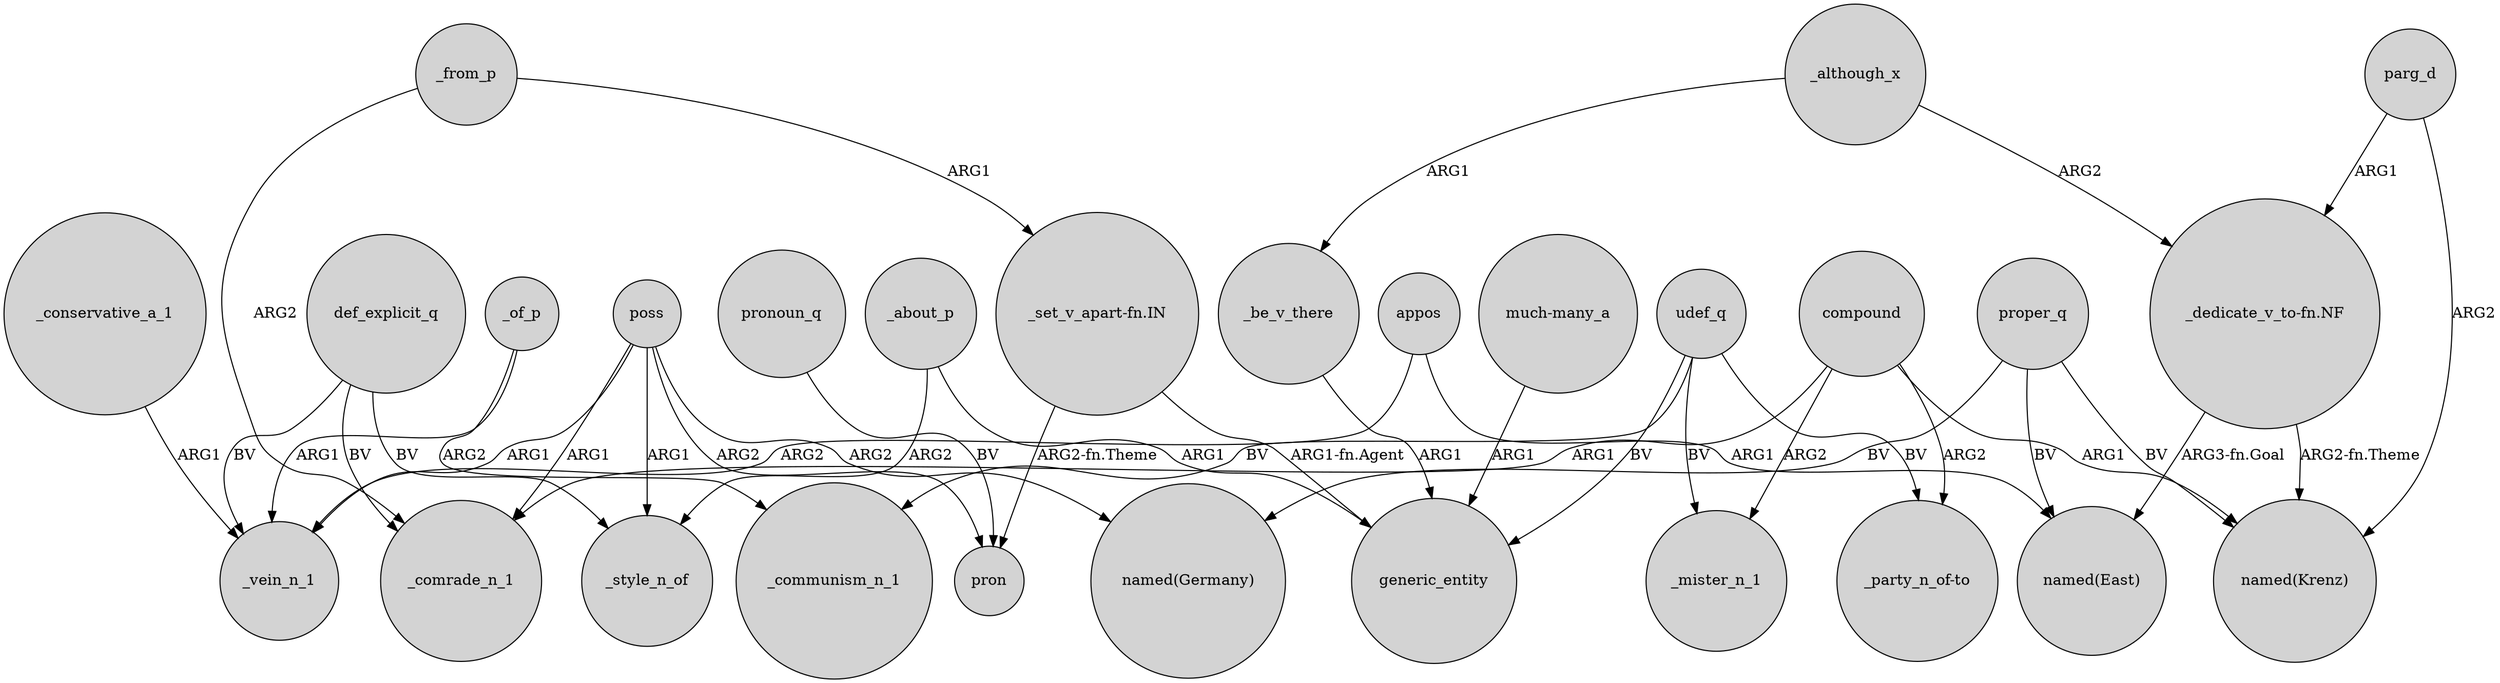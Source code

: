 digraph {
	node [shape=circle style=filled]
	poss -> _vein_n_1 [label=ARG1]
	proper_q -> "named(Germany)" [label=BV]
	udef_q -> generic_entity [label=BV]
	poss -> pron [label=ARG2]
	"much-many_a" -> generic_entity [label=ARG1]
	parg_d -> "named(Krenz)" [label=ARG2]
	_of_p -> _vein_n_1 [label=ARG1]
	_about_p -> _style_n_of [label=ARG2]
	"_set_v_apart-fn.IN" -> generic_entity [label="ARG1-fn.Agent"]
	compound -> _mister_n_1 [label=ARG2]
	proper_q -> "named(Krenz)" [label=BV]
	udef_q -> "_party_n_of-to" [label=BV]
	udef_q -> _mister_n_1 [label=BV]
	poss -> _comrade_n_1 [label=ARG1]
	appos -> "named(East)" [label=ARG1]
	"_set_v_apart-fn.IN" -> pron [label="ARG2-fn.Theme"]
	compound -> _comrade_n_1 [label=ARG1]
	_of_p -> _communism_n_1 [label=ARG2]
	pronoun_q -> pron [label=BV]
	_although_x -> _be_v_there [label=ARG1]
	udef_q -> _communism_n_1 [label=BV]
	_from_p -> _comrade_n_1 [label=ARG2]
	parg_d -> "_dedicate_v_to-fn.NF" [label=ARG1]
	_from_p -> "_set_v_apart-fn.IN" [label=ARG1]
	_conservative_a_1 -> _vein_n_1 [label=ARG1]
	def_explicit_q -> _vein_n_1 [label=BV]
	_although_x -> "_dedicate_v_to-fn.NF" [label=ARG2]
	compound -> "named(Krenz)" [label=ARG1]
	appos -> _vein_n_1 [label=ARG2]
	poss -> _style_n_of [label=ARG1]
	"_dedicate_v_to-fn.NF" -> "named(Krenz)" [label="ARG2-fn.Theme"]
	"_dedicate_v_to-fn.NF" -> "named(East)" [label="ARG3-fn.Goal"]
	_about_p -> generic_entity [label=ARG1]
	poss -> "named(Germany)" [label=ARG2]
	compound -> "_party_n_of-to" [label=ARG2]
	_be_v_there -> generic_entity [label=ARG1]
	proper_q -> "named(East)" [label=BV]
	def_explicit_q -> _style_n_of [label=BV]
	def_explicit_q -> _comrade_n_1 [label=BV]
}
